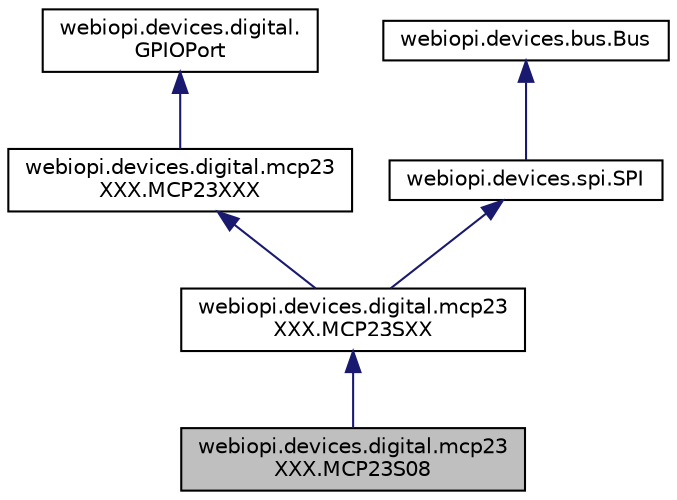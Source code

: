 digraph "webiopi.devices.digital.mcp23XXX.MCP23S08"
{
  edge [fontname="Helvetica",fontsize="10",labelfontname="Helvetica",labelfontsize="10"];
  node [fontname="Helvetica",fontsize="10",shape=record];
  Node1 [label="webiopi.devices.digital.mcp23\lXXX.MCP23S08",height=0.2,width=0.4,color="black", fillcolor="grey75", style="filled", fontcolor="black"];
  Node2 -> Node1 [dir="back",color="midnightblue",fontsize="10",style="solid",fontname="Helvetica"];
  Node2 [label="webiopi.devices.digital.mcp23\lXXX.MCP23SXX",height=0.2,width=0.4,color="black", fillcolor="white", style="filled",URL="$classwebiopi_1_1devices_1_1digital_1_1mcp23XXX_1_1MCP23SXX.html"];
  Node3 -> Node2 [dir="back",color="midnightblue",fontsize="10",style="solid",fontname="Helvetica"];
  Node3 [label="webiopi.devices.digital.mcp23\lXXX.MCP23XXX",height=0.2,width=0.4,color="black", fillcolor="white", style="filled",URL="$classwebiopi_1_1devices_1_1digital_1_1mcp23XXX_1_1MCP23XXX.html"];
  Node4 -> Node3 [dir="back",color="midnightblue",fontsize="10",style="solid",fontname="Helvetica"];
  Node4 [label="webiopi.devices.digital.\lGPIOPort",height=0.2,width=0.4,color="black", fillcolor="white", style="filled",URL="$classwebiopi_1_1devices_1_1digital_1_1GPIOPort.html"];
  Node5 -> Node2 [dir="back",color="midnightblue",fontsize="10",style="solid",fontname="Helvetica"];
  Node5 [label="webiopi.devices.spi.SPI",height=0.2,width=0.4,color="black", fillcolor="white", style="filled",URL="$classwebiopi_1_1devices_1_1spi_1_1SPI.html"];
  Node6 -> Node5 [dir="back",color="midnightblue",fontsize="10",style="solid",fontname="Helvetica"];
  Node6 [label="webiopi.devices.bus.Bus",height=0.2,width=0.4,color="black", fillcolor="white", style="filled",URL="$classwebiopi_1_1devices_1_1bus_1_1Bus.html"];
}
